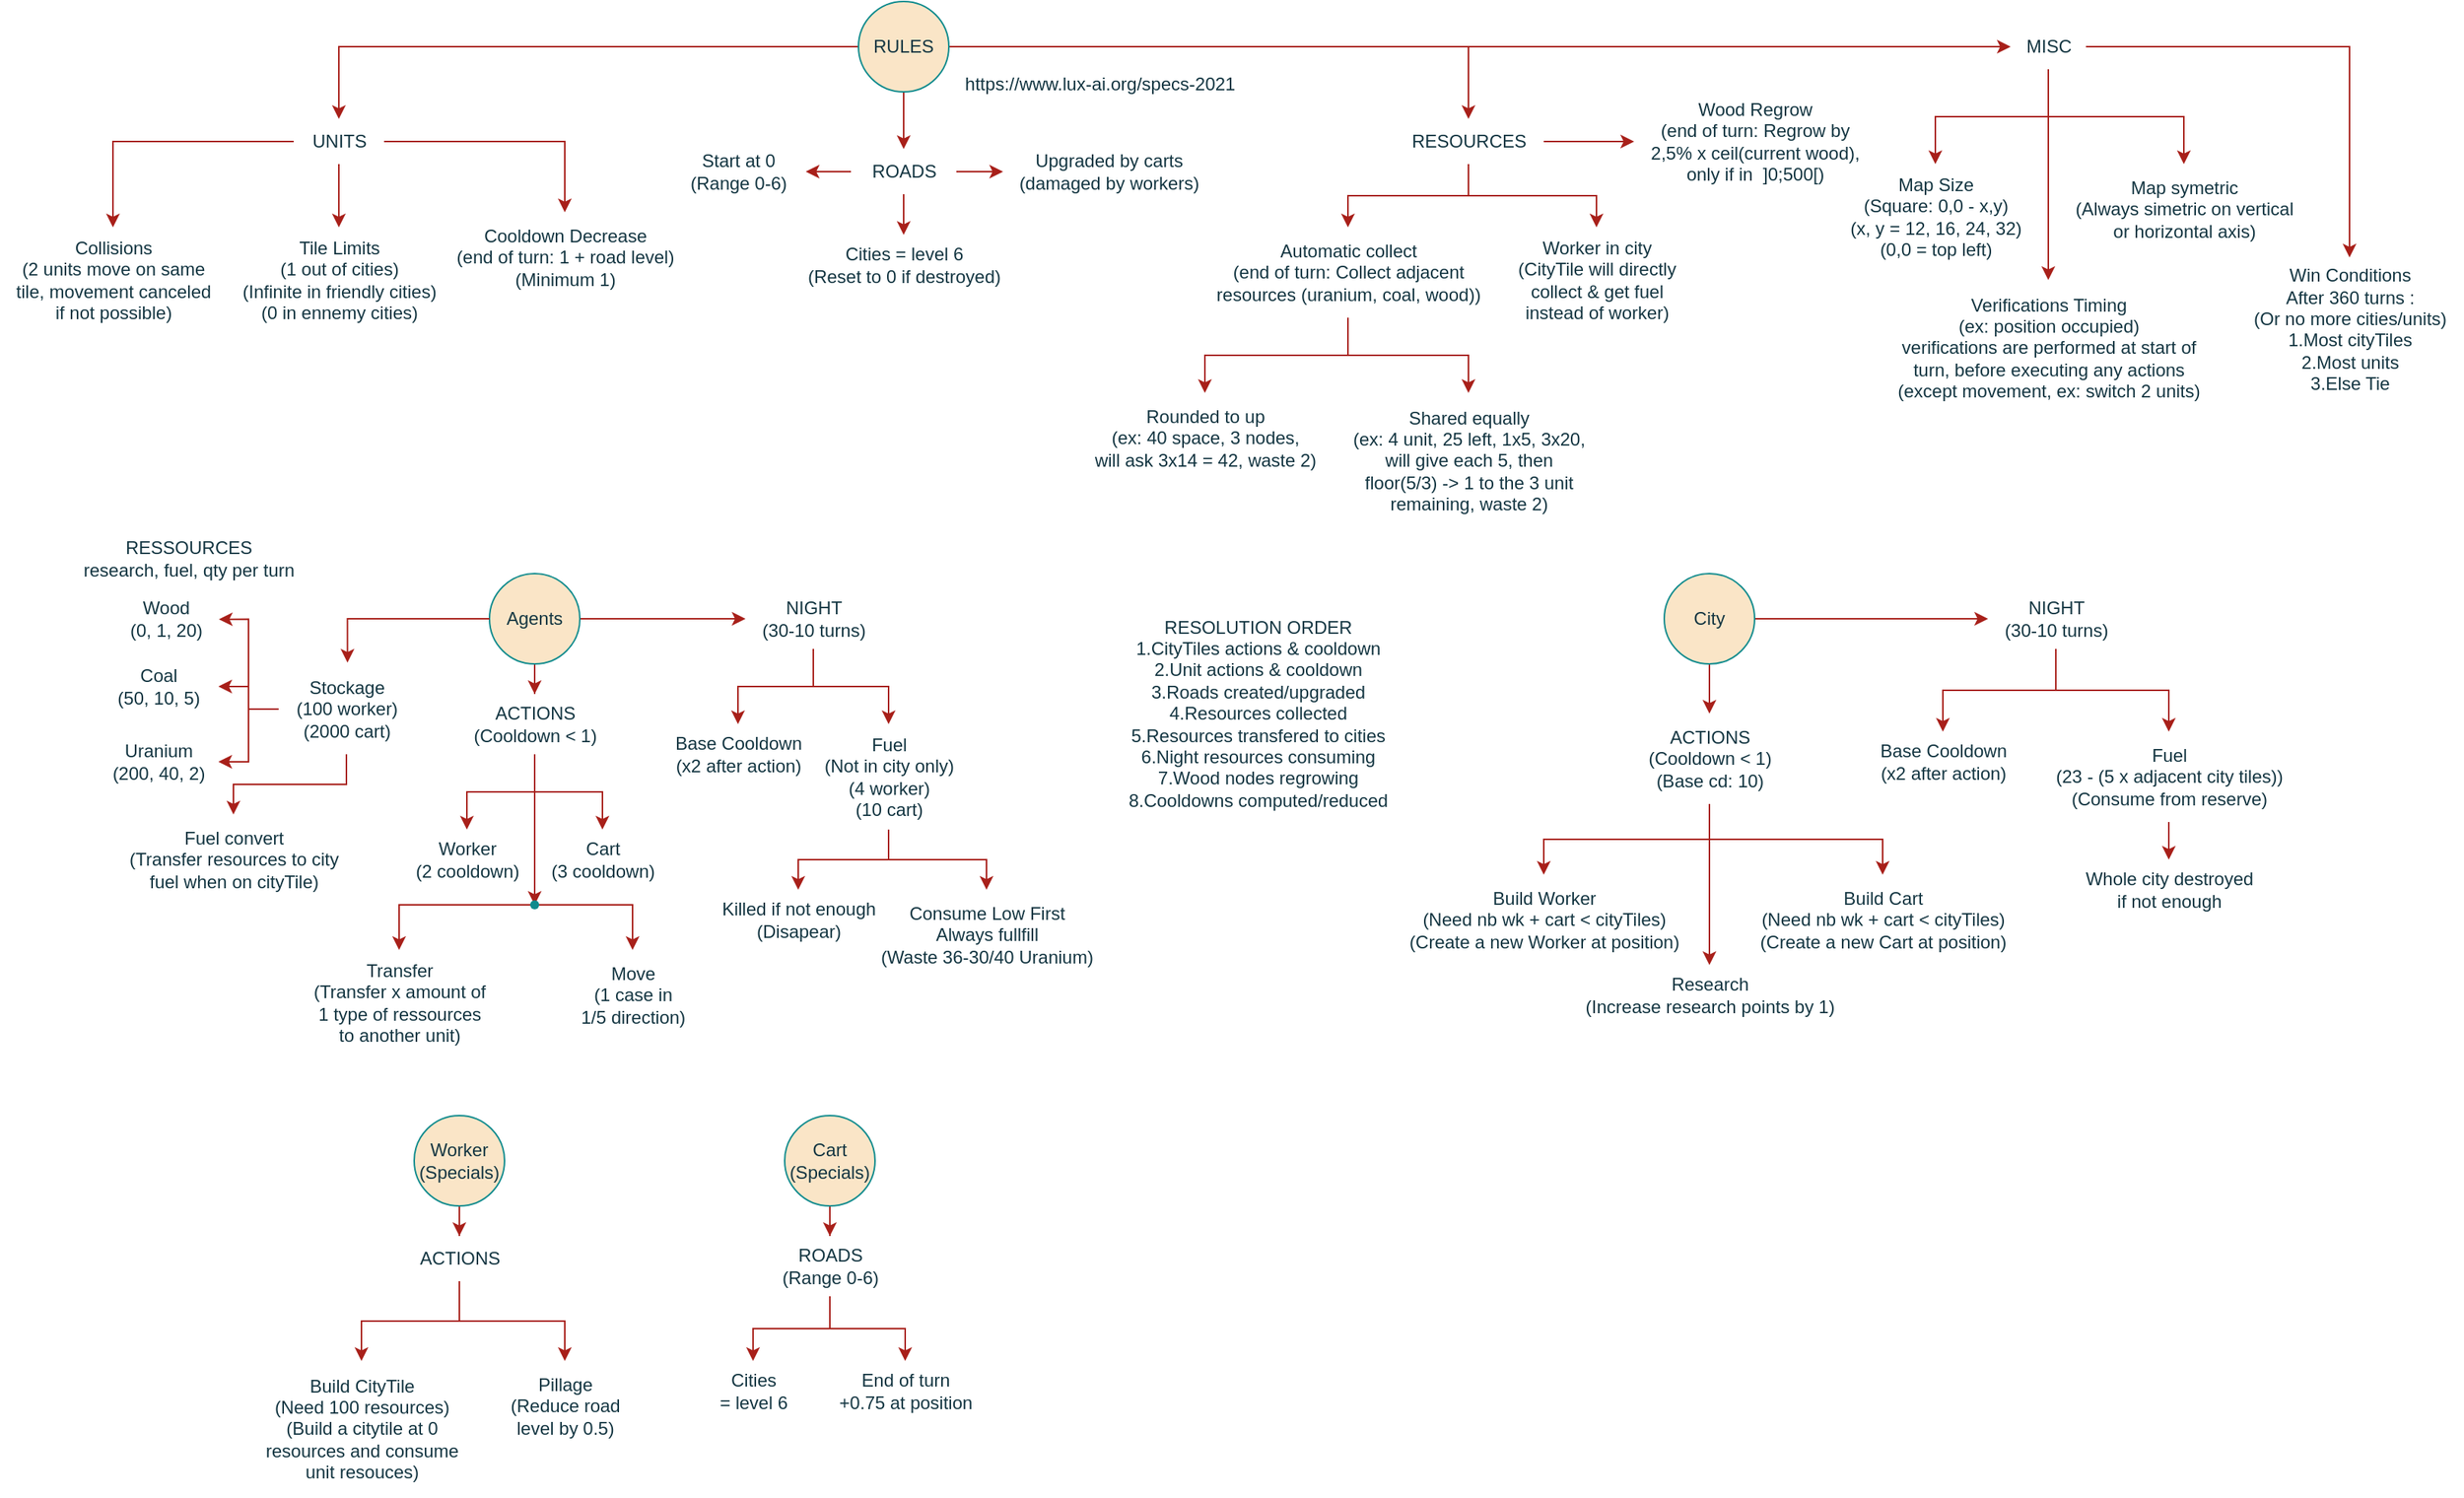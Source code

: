 <mxfile version="24.0.4" type="device" pages="2">
  <diagram id="dCw8LZioCKe-wlPTA1PG" name="Informations">
    <mxGraphModel dx="1953" dy="1136" grid="1" gridSize="10" guides="1" tooltips="1" connect="1" arrows="1" fold="1" page="1" pageScale="1" pageWidth="827" pageHeight="1169" math="0" shadow="0">
      <root>
        <mxCell id="0" />
        <mxCell id="1" parent="0" />
        <mxCell id="ISI2vaG5v553mCszkrqO-20" style="edgeStyle=orthogonalEdgeStyle;rounded=0;orthogonalLoop=1;jettySize=auto;html=1;labelBackgroundColor=none;strokeColor=#A8201A;fontColor=default;" edge="1" parent="1" source="ISI2vaG5v553mCszkrqO-24" target="ISI2vaG5v553mCszkrqO-19">
          <mxGeometry relative="1" as="geometry" />
        </mxCell>
        <mxCell id="ISI2vaG5v553mCszkrqO-23" style="edgeStyle=orthogonalEdgeStyle;rounded=0;orthogonalLoop=1;jettySize=auto;html=1;labelBackgroundColor=none;strokeColor=#A8201A;fontColor=default;" edge="1" parent="1" source="ISI2vaG5v553mCszkrqO-24" target="ISI2vaG5v553mCszkrqO-22">
          <mxGeometry relative="1" as="geometry" />
        </mxCell>
        <mxCell id="ISI2vaG5v553mCszkrqO-16" style="edgeStyle=orthogonalEdgeStyle;rounded=0;orthogonalLoop=1;jettySize=auto;html=1;labelBackgroundColor=none;strokeColor=#A8201A;fontColor=default;" edge="1" parent="1" source="ISI2vaG5v553mCszkrqO-3" target="ISI2vaG5v553mCszkrqO-6">
          <mxGeometry relative="1" as="geometry" />
        </mxCell>
        <mxCell id="ISI2vaG5v553mCszkrqO-17" style="edgeStyle=orthogonalEdgeStyle;rounded=0;orthogonalLoop=1;jettySize=auto;html=1;labelBackgroundColor=none;strokeColor=#A8201A;fontColor=default;" edge="1" parent="1" source="ISI2vaG5v553mCszkrqO-3" target="ISI2vaG5v553mCszkrqO-7">
          <mxGeometry relative="1" as="geometry" />
        </mxCell>
        <mxCell id="ISI2vaG5v553mCszkrqO-72" style="edgeStyle=orthogonalEdgeStyle;rounded=0;orthogonalLoop=1;jettySize=auto;html=1;labelBackgroundColor=none;strokeColor=#A8201A;fontColor=default;" edge="1" parent="1" source="ISI2vaG5v553mCszkrqO-3" target="ISI2vaG5v553mCszkrqO-71">
          <mxGeometry relative="1" as="geometry" />
        </mxCell>
        <mxCell id="ISI2vaG5v553mCszkrqO-3" value="Stockage&lt;br&gt;(100 worker)&lt;br&gt;(2000 cart)" style="text;html=1;align=center;verticalAlign=middle;resizable=0;points=[];autosize=1;strokeColor=none;fillColor=none;labelBackgroundColor=none;fontColor=#143642;" vertex="1" parent="1">
          <mxGeometry x="200" y="450" width="90" height="60" as="geometry" />
        </mxCell>
        <mxCell id="ISI2vaG5v553mCszkrqO-5" value="Wood&lt;br&gt;(0, 1, 20)" style="text;html=1;align=center;verticalAlign=middle;resizable=0;points=[];autosize=1;strokeColor=none;fillColor=none;labelBackgroundColor=none;fontColor=#143642;" vertex="1" parent="1">
          <mxGeometry x="90" y="400" width="70" height="40" as="geometry" />
        </mxCell>
        <mxCell id="ISI2vaG5v553mCszkrqO-6" value="Coal&lt;br&gt;(50, 10, 5)" style="text;html=1;align=center;verticalAlign=middle;resizable=0;points=[];autosize=1;strokeColor=none;fillColor=none;labelBackgroundColor=none;fontColor=#143642;" vertex="1" parent="1">
          <mxGeometry x="80" y="445" width="80" height="40" as="geometry" />
        </mxCell>
        <mxCell id="ISI2vaG5v553mCszkrqO-7" value="Uranium&lt;br&gt;(200, 40, 2)" style="text;html=1;align=center;verticalAlign=middle;resizable=0;points=[];autosize=1;strokeColor=none;fillColor=none;labelBackgroundColor=none;fontColor=#143642;" vertex="1" parent="1">
          <mxGeometry x="80" y="495" width="80" height="40" as="geometry" />
        </mxCell>
        <mxCell id="ISI2vaG5v553mCszkrqO-13" style="edgeStyle=orthogonalEdgeStyle;rounded=0;orthogonalLoop=1;jettySize=auto;html=1;entryX=1.005;entryY=0.508;entryDx=0;entryDy=0;entryPerimeter=0;labelBackgroundColor=none;strokeColor=#A8201A;fontColor=default;" edge="1" parent="1" source="ISI2vaG5v553mCszkrqO-3" target="ISI2vaG5v553mCszkrqO-5">
          <mxGeometry relative="1" as="geometry" />
        </mxCell>
        <mxCell id="ISI2vaG5v553mCszkrqO-18" value="RESSOURCES&lt;br&gt;research, fuel, qty per turn" style="text;html=1;align=center;verticalAlign=middle;resizable=0;points=[];autosize=1;strokeColor=none;fillColor=none;labelBackgroundColor=none;fontColor=#143642;" vertex="1" parent="1">
          <mxGeometry x="60" y="360" width="160" height="40" as="geometry" />
        </mxCell>
        <mxCell id="ISI2vaG5v553mCszkrqO-19" value="Worker&lt;br&gt;(2 cooldown)" style="text;html=1;align=center;verticalAlign=middle;resizable=0;points=[];autosize=1;strokeColor=none;fillColor=none;labelBackgroundColor=none;fontColor=#143642;" vertex="1" parent="1">
          <mxGeometry x="280" y="560" width="90" height="40" as="geometry" />
        </mxCell>
        <mxCell id="ISI2vaG5v553mCszkrqO-22" value="Cart&lt;br&gt;(3 cooldown)" style="text;html=1;align=center;verticalAlign=middle;resizable=0;points=[];autosize=1;strokeColor=none;fillColor=none;labelBackgroundColor=none;fontColor=#143642;" vertex="1" parent="1">
          <mxGeometry x="370" y="560" width="90" height="40" as="geometry" />
        </mxCell>
        <mxCell id="ISI2vaG5v553mCszkrqO-55" style="edgeStyle=orthogonalEdgeStyle;rounded=0;orthogonalLoop=1;jettySize=auto;html=1;labelBackgroundColor=none;strokeColor=#A8201A;fontColor=default;" edge="1" parent="1" source="ISI2vaG5v553mCszkrqO-24" target="ISI2vaG5v553mCszkrqO-54">
          <mxGeometry relative="1" as="geometry" />
        </mxCell>
        <mxCell id="ISI2vaG5v553mCszkrqO-24" value="ACTIONS&lt;br&gt;(Cooldown &amp;lt; 1)" style="text;html=1;align=center;verticalAlign=middle;resizable=0;points=[];autosize=1;strokeColor=none;fillColor=none;labelBackgroundColor=none;fontColor=#143642;" vertex="1" parent="1">
          <mxGeometry x="315" y="470" width="110" height="40" as="geometry" />
        </mxCell>
        <mxCell id="ISI2vaG5v553mCszkrqO-31" style="edgeStyle=orthogonalEdgeStyle;rounded=0;orthogonalLoop=1;jettySize=auto;html=1;labelBackgroundColor=none;strokeColor=#A8201A;fontColor=default;" edge="1" parent="1" source="ISI2vaG5v553mCszkrqO-28" target="ISI2vaG5v553mCszkrqO-30">
          <mxGeometry relative="1" as="geometry" />
        </mxCell>
        <mxCell id="ISI2vaG5v553mCszkrqO-33" style="edgeStyle=orthogonalEdgeStyle;rounded=0;orthogonalLoop=1;jettySize=auto;html=1;labelBackgroundColor=none;strokeColor=#A8201A;fontColor=default;" edge="1" parent="1" source="ISI2vaG5v553mCszkrqO-28" target="ISI2vaG5v553mCszkrqO-32">
          <mxGeometry relative="1" as="geometry" />
        </mxCell>
        <mxCell id="ISI2vaG5v553mCszkrqO-28" value="ROADS&lt;br&gt;(Range 0-6)" style="text;html=1;align=center;verticalAlign=middle;resizable=0;points=[];autosize=1;strokeColor=none;fillColor=none;labelBackgroundColor=none;fontColor=#143642;" vertex="1" parent="1">
          <mxGeometry x="521" y="830" width="90" height="40" as="geometry" />
        </mxCell>
        <mxCell id="ISI2vaG5v553mCszkrqO-30" value="End of turn&lt;br&gt;+0.75 at position" style="text;html=1;align=center;verticalAlign=middle;resizable=0;points=[];autosize=1;strokeColor=none;fillColor=none;labelBackgroundColor=none;fontColor=#143642;" vertex="1" parent="1">
          <mxGeometry x="561" y="913" width="110" height="40" as="geometry" />
        </mxCell>
        <mxCell id="ISI2vaG5v553mCszkrqO-32" value="Cities&lt;br&gt;= level 6" style="text;html=1;align=center;verticalAlign=middle;resizable=0;points=[];autosize=1;strokeColor=none;fillColor=none;labelBackgroundColor=none;fontColor=#143642;" vertex="1" parent="1">
          <mxGeometry x="480" y="913" width="70" height="40" as="geometry" />
        </mxCell>
        <mxCell id="ISI2vaG5v553mCszkrqO-49" style="edgeStyle=orthogonalEdgeStyle;rounded=0;orthogonalLoop=1;jettySize=auto;html=1;labelBackgroundColor=none;strokeColor=#A8201A;fontColor=default;" edge="1" parent="1" source="ISI2vaG5v553mCszkrqO-35" target="ISI2vaG5v553mCszkrqO-48">
          <mxGeometry relative="1" as="geometry" />
        </mxCell>
        <mxCell id="ISI2vaG5v553mCszkrqO-51" style="edgeStyle=orthogonalEdgeStyle;rounded=0;orthogonalLoop=1;jettySize=auto;html=1;labelBackgroundColor=none;strokeColor=#A8201A;fontColor=default;" edge="1" parent="1" source="ISI2vaG5v553mCszkrqO-35" target="ISI2vaG5v553mCszkrqO-50">
          <mxGeometry relative="1" as="geometry" />
        </mxCell>
        <mxCell id="ISI2vaG5v553mCszkrqO-35" value="NIGHT&lt;br&gt;(30-10 turns)" style="text;html=1;align=center;verticalAlign=middle;resizable=0;points=[];autosize=1;strokeColor=none;fillColor=none;labelBackgroundColor=none;fontColor=#143642;" vertex="1" parent="1">
          <mxGeometry x="510" y="400" width="90" height="40" as="geometry" />
        </mxCell>
        <mxCell id="ISI2vaG5v553mCszkrqO-45" style="edgeStyle=orthogonalEdgeStyle;rounded=0;orthogonalLoop=1;jettySize=auto;html=1;labelBackgroundColor=none;strokeColor=#A8201A;fontColor=default;" edge="1" parent="1" source="ISI2vaG5v553mCszkrqO-37" target="ISI2vaG5v553mCszkrqO-24">
          <mxGeometry relative="1" as="geometry" />
        </mxCell>
        <mxCell id="ISI2vaG5v553mCszkrqO-46" style="edgeStyle=orthogonalEdgeStyle;rounded=0;orthogonalLoop=1;jettySize=auto;html=1;labelBackgroundColor=none;strokeColor=#A8201A;fontColor=default;" edge="1" parent="1" source="ISI2vaG5v553mCszkrqO-37" target="ISI2vaG5v553mCszkrqO-35">
          <mxGeometry relative="1" as="geometry" />
        </mxCell>
        <mxCell id="ISI2vaG5v553mCszkrqO-37" value="Agents" style="ellipse;whiteSpace=wrap;html=1;labelBackgroundColor=none;fillColor=#FAE5C7;strokeColor=#0F8B8D;fontColor=#143642;" vertex="1" parent="1">
          <mxGeometry x="340" y="390" width="60" height="60" as="geometry" />
        </mxCell>
        <mxCell id="ISI2vaG5v553mCszkrqO-41" style="edgeStyle=orthogonalEdgeStyle;rounded=0;orthogonalLoop=1;jettySize=auto;html=1;labelBackgroundColor=none;strokeColor=#A8201A;fontColor=default;" edge="1" parent="1" source="ISI2vaG5v553mCszkrqO-38" target="ISI2vaG5v553mCszkrqO-28">
          <mxGeometry relative="1" as="geometry" />
        </mxCell>
        <mxCell id="ISI2vaG5v553mCszkrqO-38" value="Cart&lt;br&gt;(Specials)" style="ellipse;whiteSpace=wrap;html=1;labelBackgroundColor=none;fillColor=#FAE5C7;strokeColor=#0F8B8D;fontColor=#143642;" vertex="1" parent="1">
          <mxGeometry x="536" y="750" width="60" height="60" as="geometry" />
        </mxCell>
        <mxCell id="ISI2vaG5v553mCszkrqO-62" style="edgeStyle=orthogonalEdgeStyle;rounded=0;orthogonalLoop=1;jettySize=auto;html=1;labelBackgroundColor=none;strokeColor=#A8201A;fontColor=default;" edge="1" parent="1" source="ISI2vaG5v553mCszkrqO-39" target="ISI2vaG5v553mCszkrqO-61">
          <mxGeometry relative="1" as="geometry" />
        </mxCell>
        <mxCell id="ISI2vaG5v553mCszkrqO-39" value="Worker&lt;br&gt;(Specials)" style="ellipse;whiteSpace=wrap;html=1;labelBackgroundColor=none;fillColor=#FAE5C7;strokeColor=#0F8B8D;fontColor=#143642;" vertex="1" parent="1">
          <mxGeometry x="290" y="750" width="60" height="60" as="geometry" />
        </mxCell>
        <mxCell id="ISI2vaG5v553mCszkrqO-93" style="edgeStyle=orthogonalEdgeStyle;rounded=0;orthogonalLoop=1;jettySize=auto;html=1;labelBackgroundColor=none;strokeColor=#A8201A;fontColor=default;" edge="1" parent="1" source="ISI2vaG5v553mCszkrqO-43" target="ISI2vaG5v553mCszkrqO-92">
          <mxGeometry relative="1" as="geometry" />
        </mxCell>
        <mxCell id="ISI2vaG5v553mCszkrqO-105" style="edgeStyle=orthogonalEdgeStyle;rounded=0;orthogonalLoop=1;jettySize=auto;html=1;labelBackgroundColor=none;strokeColor=#A8201A;fontColor=default;" edge="1" parent="1" source="ISI2vaG5v553mCszkrqO-43" target="ISI2vaG5v553mCszkrqO-104">
          <mxGeometry relative="1" as="geometry" />
        </mxCell>
        <mxCell id="ISI2vaG5v553mCszkrqO-43" value="City" style="ellipse;whiteSpace=wrap;html=1;labelBackgroundColor=none;fillColor=#FAE5C7;strokeColor=#0F8B8D;fontColor=#143642;" vertex="1" parent="1">
          <mxGeometry x="1120" y="390" width="60" height="60" as="geometry" />
        </mxCell>
        <mxCell id="ISI2vaG5v553mCszkrqO-47" style="edgeStyle=orthogonalEdgeStyle;rounded=0;orthogonalLoop=1;jettySize=auto;html=1;entryX=0.508;entryY=-0.015;entryDx=0;entryDy=0;entryPerimeter=0;labelBackgroundColor=none;strokeColor=#A8201A;fontColor=default;" edge="1" parent="1" source="ISI2vaG5v553mCszkrqO-37" target="ISI2vaG5v553mCszkrqO-3">
          <mxGeometry relative="1" as="geometry" />
        </mxCell>
        <mxCell id="ISI2vaG5v553mCszkrqO-48" value="Base Cooldown&lt;br&gt;(x2 after action)" style="text;html=1;align=center;verticalAlign=middle;resizable=0;points=[];autosize=1;strokeColor=none;fillColor=none;labelBackgroundColor=none;fontColor=#143642;" vertex="1" parent="1">
          <mxGeometry x="450" y="490" width="110" height="40" as="geometry" />
        </mxCell>
        <mxCell id="ISI2vaG5v553mCszkrqO-53" style="edgeStyle=orthogonalEdgeStyle;rounded=0;orthogonalLoop=1;jettySize=auto;html=1;labelBackgroundColor=none;strokeColor=#A8201A;fontColor=default;" edge="1" parent="1" source="ISI2vaG5v553mCszkrqO-50" target="ISI2vaG5v553mCszkrqO-52">
          <mxGeometry relative="1" as="geometry" />
        </mxCell>
        <mxCell id="ISI2vaG5v553mCszkrqO-101" style="edgeStyle=orthogonalEdgeStyle;rounded=0;orthogonalLoop=1;jettySize=auto;html=1;labelBackgroundColor=none;strokeColor=#A8201A;fontColor=default;" edge="1" parent="1" source="ISI2vaG5v553mCszkrqO-50" target="ISI2vaG5v553mCszkrqO-100">
          <mxGeometry relative="1" as="geometry" />
        </mxCell>
        <mxCell id="ISI2vaG5v553mCszkrqO-50" value="Fuel&lt;br&gt;(Not in city only)&lt;br&gt;(4 worker)&lt;br&gt;(10 cart)" style="text;html=1;align=center;verticalAlign=middle;resizable=0;points=[];autosize=1;strokeColor=none;fillColor=none;labelBackgroundColor=none;fontColor=#143642;" vertex="1" parent="1">
          <mxGeometry x="550" y="490" width="110" height="70" as="geometry" />
        </mxCell>
        <mxCell id="ISI2vaG5v553mCszkrqO-52" value="Consume Low First&lt;br&gt;Always fullfill&lt;br&gt;(Waste 36-30/40 Uranium)" style="text;html=1;align=center;verticalAlign=middle;resizable=0;points=[];autosize=1;strokeColor=none;fillColor=none;labelBackgroundColor=none;fontColor=#143642;" vertex="1" parent="1">
          <mxGeometry x="590" y="600" width="160" height="60" as="geometry" />
        </mxCell>
        <mxCell id="ISI2vaG5v553mCszkrqO-59" style="edgeStyle=orthogonalEdgeStyle;rounded=0;orthogonalLoop=1;jettySize=auto;html=1;labelBackgroundColor=none;strokeColor=#A8201A;fontColor=default;" edge="1" parent="1" source="ISI2vaG5v553mCszkrqO-54" target="ISI2vaG5v553mCszkrqO-56">
          <mxGeometry relative="1" as="geometry" />
        </mxCell>
        <mxCell id="ISI2vaG5v553mCszkrqO-60" style="edgeStyle=orthogonalEdgeStyle;rounded=0;orthogonalLoop=1;jettySize=auto;html=1;labelBackgroundColor=none;strokeColor=#A8201A;fontColor=default;" edge="1" parent="1" source="ISI2vaG5v553mCszkrqO-54" target="ISI2vaG5v553mCszkrqO-57">
          <mxGeometry relative="1" as="geometry" />
        </mxCell>
        <mxCell id="ISI2vaG5v553mCszkrqO-54" value="" style="shape=waypoint;sketch=0;size=6;pointerEvents=1;points=[];fillColor=none;resizable=0;rotatable=0;perimeter=centerPerimeter;snapToPoint=1;labelBackgroundColor=none;strokeColor=#0F8B8D;fontColor=#143642;" vertex="1" parent="1">
          <mxGeometry x="360" y="600" width="20" height="20" as="geometry" />
        </mxCell>
        <mxCell id="ISI2vaG5v553mCszkrqO-56" value="Move&lt;br&gt;(1 case in&lt;br&gt;1/5 direction)" style="text;html=1;align=center;verticalAlign=middle;resizable=0;points=[];autosize=1;strokeColor=none;fillColor=none;labelBackgroundColor=none;fontColor=#143642;" vertex="1" parent="1">
          <mxGeometry x="390" y="640" width="90" height="60" as="geometry" />
        </mxCell>
        <mxCell id="ISI2vaG5v553mCszkrqO-57" value="Transfer&lt;br&gt;(Transfer x amount of&lt;br&gt;1 type of ressources&lt;br&gt;to another unit)" style="text;html=1;align=center;verticalAlign=middle;resizable=0;points=[];autosize=1;strokeColor=none;fillColor=none;labelBackgroundColor=none;fontColor=#143642;" vertex="1" parent="1">
          <mxGeometry x="210" y="640" width="140" height="70" as="geometry" />
        </mxCell>
        <mxCell id="ISI2vaG5v553mCszkrqO-64" style="edgeStyle=orthogonalEdgeStyle;rounded=0;orthogonalLoop=1;jettySize=auto;html=1;labelBackgroundColor=none;strokeColor=#A8201A;fontColor=default;" edge="1" parent="1" source="ISI2vaG5v553mCszkrqO-61" target="ISI2vaG5v553mCszkrqO-63">
          <mxGeometry relative="1" as="geometry" />
        </mxCell>
        <mxCell id="ISI2vaG5v553mCszkrqO-66" style="edgeStyle=orthogonalEdgeStyle;rounded=0;orthogonalLoop=1;jettySize=auto;html=1;labelBackgroundColor=none;strokeColor=#A8201A;fontColor=default;" edge="1" parent="1" source="ISI2vaG5v553mCszkrqO-61" target="ISI2vaG5v553mCszkrqO-65">
          <mxGeometry relative="1" as="geometry" />
        </mxCell>
        <mxCell id="ISI2vaG5v553mCszkrqO-61" value="ACTIONS" style="text;html=1;align=center;verticalAlign=middle;resizable=0;points=[];autosize=1;strokeColor=none;fillColor=none;labelBackgroundColor=none;fontColor=#143642;" vertex="1" parent="1">
          <mxGeometry x="280" y="830" width="80" height="30" as="geometry" />
        </mxCell>
        <mxCell id="ISI2vaG5v553mCszkrqO-63" value="Pillage&lt;br&gt;(Reduce road&lt;div&gt;level by 0.5)&lt;/div&gt;" style="text;html=1;align=center;verticalAlign=middle;resizable=0;points=[];autosize=1;strokeColor=none;fillColor=none;labelBackgroundColor=none;fontColor=#143642;" vertex="1" parent="1">
          <mxGeometry x="340" y="913" width="100" height="60" as="geometry" />
        </mxCell>
        <mxCell id="ISI2vaG5v553mCszkrqO-65" value="Build CityTile&lt;br&gt;(Need 100 resources)&lt;br&gt;(Build a citytile at 0&lt;br&gt;resources and consume&lt;br&gt;unit resouces)" style="text;html=1;align=center;verticalAlign=middle;resizable=0;points=[];autosize=1;strokeColor=none;fillColor=none;labelBackgroundColor=none;fontColor=#143642;" vertex="1" parent="1">
          <mxGeometry x="180" y="913" width="150" height="90" as="geometry" />
        </mxCell>
        <mxCell id="ISI2vaG5v553mCszkrqO-71" value="Fuel convert&lt;br&gt;(Transfer resources to city&lt;br&gt;fuel when on cityTile)" style="text;html=1;align=center;verticalAlign=middle;resizable=0;points=[];autosize=1;strokeColor=none;fillColor=none;labelBackgroundColor=none;fontColor=#143642;" vertex="1" parent="1">
          <mxGeometry x="90" y="550" width="160" height="60" as="geometry" />
        </mxCell>
        <mxCell id="ISI2vaG5v553mCszkrqO-78" style="edgeStyle=orthogonalEdgeStyle;rounded=0;orthogonalLoop=1;jettySize=auto;html=1;labelBackgroundColor=none;strokeColor=#A8201A;fontColor=default;" edge="1" parent="1" source="ISI2vaG5v553mCszkrqO-74" target="ISI2vaG5v553mCszkrqO-77">
          <mxGeometry relative="1" as="geometry" />
        </mxCell>
        <mxCell id="ISI2vaG5v553mCszkrqO-80" style="edgeStyle=orthogonalEdgeStyle;rounded=0;orthogonalLoop=1;jettySize=auto;html=1;labelBackgroundColor=none;strokeColor=#A8201A;fontColor=default;" edge="1" parent="1" source="ISI2vaG5v553mCszkrqO-74" target="ISI2vaG5v553mCszkrqO-79">
          <mxGeometry relative="1" as="geometry" />
        </mxCell>
        <mxCell id="ISI2vaG5v553mCszkrqO-82" style="edgeStyle=orthogonalEdgeStyle;rounded=0;orthogonalLoop=1;jettySize=auto;html=1;labelBackgroundColor=none;strokeColor=#A8201A;fontColor=default;" edge="1" parent="1" source="ISI2vaG5v553mCszkrqO-74" target="ISI2vaG5v553mCszkrqO-81">
          <mxGeometry relative="1" as="geometry" />
        </mxCell>
        <mxCell id="ISI2vaG5v553mCszkrqO-74" value="UNITS" style="text;html=1;align=center;verticalAlign=middle;resizable=0;points=[];autosize=1;strokeColor=none;fillColor=none;labelBackgroundColor=none;fontColor=#143642;" vertex="1" parent="1">
          <mxGeometry x="210" y="88" width="60" height="30" as="geometry" />
        </mxCell>
        <mxCell id="ISI2vaG5v553mCszkrqO-76" style="edgeStyle=orthogonalEdgeStyle;rounded=0;orthogonalLoop=1;jettySize=auto;html=1;labelBackgroundColor=none;strokeColor=#A8201A;fontColor=default;" edge="1" parent="1" source="ISI2vaG5v553mCszkrqO-75" target="ISI2vaG5v553mCszkrqO-74">
          <mxGeometry relative="1" as="geometry" />
        </mxCell>
        <mxCell id="ISI2vaG5v553mCszkrqO-84" style="edgeStyle=orthogonalEdgeStyle;rounded=0;orthogonalLoop=1;jettySize=auto;html=1;labelBackgroundColor=none;strokeColor=#A8201A;fontColor=default;" edge="1" parent="1" source="ISI2vaG5v553mCszkrqO-75" target="ISI2vaG5v553mCszkrqO-83">
          <mxGeometry relative="1" as="geometry" />
        </mxCell>
        <mxCell id="ISI2vaG5v553mCszkrqO-114" style="edgeStyle=orthogonalEdgeStyle;rounded=0;orthogonalLoop=1;jettySize=auto;html=1;labelBackgroundColor=none;strokeColor=#A8201A;fontColor=default;" edge="1" parent="1" source="ISI2vaG5v553mCszkrqO-75" target="ISI2vaG5v553mCszkrqO-113">
          <mxGeometry relative="1" as="geometry" />
        </mxCell>
        <mxCell id="ISI2vaG5v553mCszkrqO-129" style="edgeStyle=orthogonalEdgeStyle;rounded=0;orthogonalLoop=1;jettySize=auto;html=1;labelBackgroundColor=none;strokeColor=#A8201A;fontColor=default;" edge="1" parent="1" source="ISI2vaG5v553mCszkrqO-75" target="ISI2vaG5v553mCszkrqO-128">
          <mxGeometry relative="1" as="geometry" />
        </mxCell>
        <mxCell id="ISI2vaG5v553mCszkrqO-75" value="RULES" style="ellipse;whiteSpace=wrap;html=1;labelBackgroundColor=none;fillColor=#FAE5C7;strokeColor=#0F8B8D;fontColor=#143642;" vertex="1" parent="1">
          <mxGeometry x="585" y="10" width="60" height="60" as="geometry" />
        </mxCell>
        <mxCell id="ISI2vaG5v553mCszkrqO-77" value="Tile Limits&lt;br&gt;(1 out of cities)&lt;br&gt;(Infinite in friendly cities)&lt;br&gt;(0 in ennemy cities)" style="text;html=1;align=center;verticalAlign=middle;resizable=0;points=[];autosize=1;strokeColor=none;fillColor=none;labelBackgroundColor=none;fontColor=#143642;" vertex="1" parent="1">
          <mxGeometry x="165" y="160" width="150" height="70" as="geometry" />
        </mxCell>
        <mxCell id="ISI2vaG5v553mCszkrqO-79" value="Collisions&lt;br&gt;(2 units move on same&lt;br&gt;tile, movement canceled&lt;br&gt;if not possible)" style="text;html=1;align=center;verticalAlign=middle;resizable=0;points=[];autosize=1;strokeColor=none;fillColor=none;labelBackgroundColor=none;fontColor=#143642;" vertex="1" parent="1">
          <mxGeometry x="15" y="160" width="150" height="70" as="geometry" />
        </mxCell>
        <mxCell id="ISI2vaG5v553mCszkrqO-81" value="Cooldown Decrease&lt;br&gt;(end of turn: 1 + road level)&lt;br&gt;(Minimum 1)" style="text;html=1;align=center;verticalAlign=middle;resizable=0;points=[];autosize=1;strokeColor=none;fillColor=none;labelBackgroundColor=none;fontColor=#143642;" vertex="1" parent="1">
          <mxGeometry x="305" y="150" width="170" height="60" as="geometry" />
        </mxCell>
        <mxCell id="ISI2vaG5v553mCszkrqO-87" style="edgeStyle=orthogonalEdgeStyle;rounded=0;orthogonalLoop=1;jettySize=auto;html=1;labelBackgroundColor=none;strokeColor=#A8201A;fontColor=default;" edge="1" parent="1" source="ISI2vaG5v553mCszkrqO-83" target="ISI2vaG5v553mCszkrqO-85">
          <mxGeometry relative="1" as="geometry" />
        </mxCell>
        <mxCell id="ISI2vaG5v553mCszkrqO-89" style="edgeStyle=orthogonalEdgeStyle;rounded=0;orthogonalLoop=1;jettySize=auto;html=1;labelBackgroundColor=none;strokeColor=#A8201A;fontColor=default;" edge="1" parent="1" source="ISI2vaG5v553mCszkrqO-83" target="ISI2vaG5v553mCszkrqO-88">
          <mxGeometry relative="1" as="geometry" />
        </mxCell>
        <mxCell id="ISI2vaG5v553mCszkrqO-91" style="edgeStyle=orthogonalEdgeStyle;rounded=0;orthogonalLoop=1;jettySize=auto;html=1;labelBackgroundColor=none;strokeColor=#A8201A;fontColor=default;" edge="1" parent="1" source="ISI2vaG5v553mCszkrqO-83" target="ISI2vaG5v553mCszkrqO-90">
          <mxGeometry relative="1" as="geometry" />
        </mxCell>
        <mxCell id="ISI2vaG5v553mCszkrqO-83" value="ROADS" style="text;html=1;align=center;verticalAlign=middle;resizable=0;points=[];autosize=1;strokeColor=none;fillColor=none;labelBackgroundColor=none;fontColor=#143642;" vertex="1" parent="1">
          <mxGeometry x="580" y="108" width="70" height="30" as="geometry" />
        </mxCell>
        <mxCell id="ISI2vaG5v553mCszkrqO-85" value="Start at 0&lt;br&gt;(Range 0-6)" style="text;html=1;align=center;verticalAlign=middle;resizable=0;points=[];autosize=1;strokeColor=none;fillColor=none;labelBackgroundColor=none;fontColor=#143642;" vertex="1" parent="1">
          <mxGeometry x="460" y="103" width="90" height="40" as="geometry" />
        </mxCell>
        <mxCell id="ISI2vaG5v553mCszkrqO-88" value="Upgraded by carts&lt;br&gt;(damaged by workers)" style="text;html=1;align=center;verticalAlign=middle;resizable=0;points=[];autosize=1;strokeColor=none;fillColor=none;labelBackgroundColor=none;fontColor=#143642;" vertex="1" parent="1">
          <mxGeometry x="681" y="103" width="140" height="40" as="geometry" />
        </mxCell>
        <mxCell id="ISI2vaG5v553mCszkrqO-90" value="Cities = level 6&lt;br&gt;(Reset to 0 if destroyed)" style="text;html=1;align=center;verticalAlign=middle;resizable=0;points=[];autosize=1;strokeColor=none;fillColor=none;labelBackgroundColor=none;fontColor=#143642;" vertex="1" parent="1">
          <mxGeometry x="540" y="165" width="150" height="40" as="geometry" />
        </mxCell>
        <mxCell id="ISI2vaG5v553mCszkrqO-95" style="edgeStyle=orthogonalEdgeStyle;rounded=0;orthogonalLoop=1;jettySize=auto;html=1;labelBackgroundColor=none;strokeColor=#A8201A;fontColor=default;" edge="1" parent="1" source="ISI2vaG5v553mCszkrqO-92" target="ISI2vaG5v553mCszkrqO-94">
          <mxGeometry relative="1" as="geometry" />
        </mxCell>
        <mxCell id="ISI2vaG5v553mCszkrqO-97" style="edgeStyle=orthogonalEdgeStyle;rounded=0;orthogonalLoop=1;jettySize=auto;html=1;labelBackgroundColor=none;strokeColor=#A8201A;fontColor=default;" edge="1" parent="1" source="ISI2vaG5v553mCszkrqO-92" target="ISI2vaG5v553mCszkrqO-96">
          <mxGeometry relative="1" as="geometry" />
        </mxCell>
        <mxCell id="ISI2vaG5v553mCszkrqO-92" value="NIGHT&lt;div&gt;(30-10 turns)&lt;/div&gt;" style="text;html=1;align=center;verticalAlign=middle;resizable=0;points=[];autosize=1;strokeColor=none;fillColor=none;labelBackgroundColor=none;fontColor=#143642;" vertex="1" parent="1">
          <mxGeometry x="1335" y="400" width="90" height="40" as="geometry" />
        </mxCell>
        <mxCell id="ISI2vaG5v553mCszkrqO-94" value="Base Cooldown&lt;br&gt;(x2 after action)" style="text;html=1;align=center;verticalAlign=middle;resizable=0;points=[];autosize=1;strokeColor=none;fillColor=none;labelBackgroundColor=none;fontColor=#143642;" vertex="1" parent="1">
          <mxGeometry x="1250" y="495" width="110" height="40" as="geometry" />
        </mxCell>
        <mxCell id="ISI2vaG5v553mCszkrqO-103" style="edgeStyle=orthogonalEdgeStyle;rounded=0;orthogonalLoop=1;jettySize=auto;html=1;labelBackgroundColor=none;strokeColor=#A8201A;fontColor=default;" edge="1" parent="1" source="ISI2vaG5v553mCszkrqO-96" target="ISI2vaG5v553mCszkrqO-102">
          <mxGeometry relative="1" as="geometry" />
        </mxCell>
        <mxCell id="ISI2vaG5v553mCszkrqO-96" value="Fuel&lt;br&gt;(23 - (5 x adjacent city tiles))&lt;br&gt;(Consume from reserve&lt;span style=&quot;background-color: initial;&quot;&gt;)&lt;/span&gt;" style="text;html=1;align=center;verticalAlign=middle;resizable=0;points=[];autosize=1;strokeColor=none;fillColor=none;labelBackgroundColor=none;fontColor=#143642;" vertex="1" parent="1">
          <mxGeometry x="1370" y="495" width="170" height="60" as="geometry" />
        </mxCell>
        <mxCell id="ISI2vaG5v553mCszkrqO-100" value="Killed if not enough&lt;br&gt;(Disapear)" style="text;html=1;align=center;verticalAlign=middle;resizable=0;points=[];autosize=1;strokeColor=none;fillColor=none;labelBackgroundColor=none;fontColor=#143642;" vertex="1" parent="1">
          <mxGeometry x="480" y="600" width="130" height="40" as="geometry" />
        </mxCell>
        <mxCell id="ISI2vaG5v553mCszkrqO-102" value="Whole city destroyed&lt;br&gt;if not enough" style="text;html=1;align=center;verticalAlign=middle;resizable=0;points=[];autosize=1;strokeColor=none;fillColor=none;labelBackgroundColor=none;fontColor=#143642;" vertex="1" parent="1">
          <mxGeometry x="1390" y="580" width="130" height="40" as="geometry" />
        </mxCell>
        <mxCell id="ISI2vaG5v553mCszkrqO-107" style="edgeStyle=orthogonalEdgeStyle;rounded=0;orthogonalLoop=1;jettySize=auto;html=1;labelBackgroundColor=none;strokeColor=#A8201A;fontColor=default;" edge="1" parent="1" source="ISI2vaG5v553mCszkrqO-104" target="ISI2vaG5v553mCszkrqO-106">
          <mxGeometry relative="1" as="geometry" />
        </mxCell>
        <mxCell id="ISI2vaG5v553mCszkrqO-109" style="edgeStyle=orthogonalEdgeStyle;rounded=0;orthogonalLoop=1;jettySize=auto;html=1;labelBackgroundColor=none;strokeColor=#A8201A;fontColor=default;" edge="1" parent="1" source="ISI2vaG5v553mCszkrqO-104" target="ISI2vaG5v553mCszkrqO-108">
          <mxGeometry relative="1" as="geometry" />
        </mxCell>
        <mxCell id="ISI2vaG5v553mCszkrqO-111" style="edgeStyle=orthogonalEdgeStyle;rounded=0;orthogonalLoop=1;jettySize=auto;html=1;labelBackgroundColor=none;strokeColor=#A8201A;fontColor=default;" edge="1" parent="1" source="ISI2vaG5v553mCszkrqO-104" target="ISI2vaG5v553mCszkrqO-110">
          <mxGeometry relative="1" as="geometry" />
        </mxCell>
        <mxCell id="ISI2vaG5v553mCszkrqO-104" value="ACTIONS&lt;br&gt;(Cooldown &amp;lt; 1)&lt;br&gt;(Base cd: 10)" style="text;html=1;align=center;verticalAlign=middle;resizable=0;points=[];autosize=1;strokeColor=none;fillColor=none;labelBackgroundColor=none;fontColor=#143642;" vertex="1" parent="1">
          <mxGeometry x="1095" y="483" width="110" height="60" as="geometry" />
        </mxCell>
        <mxCell id="ISI2vaG5v553mCszkrqO-106" value="Build Worker&lt;br&gt;(Need nb wk + cart &amp;lt; cityTiles)&lt;br&gt;(Create a new Worker at position)" style="text;html=1;align=center;verticalAlign=middle;resizable=0;points=[];autosize=1;strokeColor=none;fillColor=none;labelBackgroundColor=none;fontColor=#143642;" vertex="1" parent="1">
          <mxGeometry x="940" y="590" width="200" height="60" as="geometry" />
        </mxCell>
        <mxCell id="ISI2vaG5v553mCszkrqO-108" value="Build Cart&lt;br&gt;(Need nb wk + cart &amp;lt; cityTiles)&lt;br&gt;(Create a new Cart at position)" style="text;html=1;align=center;verticalAlign=middle;resizable=0;points=[];autosize=1;strokeColor=none;fillColor=none;labelBackgroundColor=none;fontColor=#143642;" vertex="1" parent="1">
          <mxGeometry x="1170" y="590" width="190" height="60" as="geometry" />
        </mxCell>
        <mxCell id="ISI2vaG5v553mCszkrqO-110" value="Research&lt;br&gt;(Increase research points by 1)" style="text;html=1;align=center;verticalAlign=middle;resizable=0;points=[];autosize=1;strokeColor=none;fillColor=none;labelBackgroundColor=none;fontColor=#143642;" vertex="1" parent="1">
          <mxGeometry x="1055" y="650" width="190" height="40" as="geometry" />
        </mxCell>
        <mxCell id="ISI2vaG5v553mCszkrqO-116" style="edgeStyle=orthogonalEdgeStyle;rounded=0;orthogonalLoop=1;jettySize=auto;html=1;labelBackgroundColor=none;strokeColor=#A8201A;fontColor=default;" edge="1" parent="1" source="ISI2vaG5v553mCszkrqO-113" target="ISI2vaG5v553mCszkrqO-115">
          <mxGeometry relative="1" as="geometry" />
        </mxCell>
        <mxCell id="ISI2vaG5v553mCszkrqO-119" style="edgeStyle=orthogonalEdgeStyle;rounded=0;orthogonalLoop=1;jettySize=auto;html=1;labelBackgroundColor=none;strokeColor=#A8201A;fontColor=default;" edge="1" parent="1" source="ISI2vaG5v553mCszkrqO-113" target="ISI2vaG5v553mCszkrqO-118">
          <mxGeometry relative="1" as="geometry" />
        </mxCell>
        <mxCell id="ISI2vaG5v553mCszkrqO-127" style="edgeStyle=orthogonalEdgeStyle;rounded=0;orthogonalLoop=1;jettySize=auto;html=1;labelBackgroundColor=none;strokeColor=#A8201A;fontColor=default;" edge="1" parent="1" source="ISI2vaG5v553mCszkrqO-113" target="ISI2vaG5v553mCszkrqO-126">
          <mxGeometry relative="1" as="geometry" />
        </mxCell>
        <mxCell id="ISI2vaG5v553mCszkrqO-113" value="RESOURCES" style="text;html=1;align=center;verticalAlign=middle;resizable=0;points=[];autosize=1;strokeColor=none;fillColor=none;labelBackgroundColor=none;fontColor=#143642;" vertex="1" parent="1">
          <mxGeometry x="940" y="88" width="100" height="30" as="geometry" />
        </mxCell>
        <mxCell id="ISI2vaG5v553mCszkrqO-122" style="edgeStyle=orthogonalEdgeStyle;rounded=0;orthogonalLoop=1;jettySize=auto;html=1;labelBackgroundColor=none;strokeColor=#A8201A;fontColor=default;" edge="1" parent="1" source="ISI2vaG5v553mCszkrqO-115" target="ISI2vaG5v553mCszkrqO-121">
          <mxGeometry relative="1" as="geometry" />
        </mxCell>
        <mxCell id="ISI2vaG5v553mCszkrqO-124" style="edgeStyle=orthogonalEdgeStyle;rounded=0;orthogonalLoop=1;jettySize=auto;html=1;labelBackgroundColor=none;strokeColor=#A8201A;fontColor=default;" edge="1" parent="1" source="ISI2vaG5v553mCszkrqO-115" target="ISI2vaG5v553mCszkrqO-123">
          <mxGeometry relative="1" as="geometry" />
        </mxCell>
        <mxCell id="ISI2vaG5v553mCszkrqO-115" value="Automatic collect&lt;br&gt;(end of turn: Collect adjacent&lt;br&gt;resources (uranium, coal, wood))" style="text;html=1;align=center;verticalAlign=middle;resizable=0;points=[];autosize=1;strokeColor=none;fillColor=none;labelBackgroundColor=none;fontColor=#143642;" vertex="1" parent="1">
          <mxGeometry x="810" y="160" width="200" height="60" as="geometry" />
        </mxCell>
        <mxCell id="ISI2vaG5v553mCszkrqO-118" value="Worker in city&lt;br&gt;(CityTile will directly&lt;br&gt;collect &amp;amp; get fuel&lt;br&gt;instead of worker)" style="text;html=1;align=center;verticalAlign=middle;resizable=0;points=[];autosize=1;strokeColor=none;fillColor=none;labelBackgroundColor=none;fontColor=#143642;" vertex="1" parent="1">
          <mxGeometry x="1010" y="160" width="130" height="70" as="geometry" />
        </mxCell>
        <mxCell id="ISI2vaG5v553mCszkrqO-121" value="Rounded to up&lt;br&gt;(ex: 40 space, 3 nodes,&lt;br&gt;will ask 3x14 = 42, waste 2)" style="text;html=1;align=center;verticalAlign=middle;resizable=0;points=[];autosize=1;strokeColor=none;fillColor=none;labelBackgroundColor=none;fontColor=#143642;" vertex="1" parent="1">
          <mxGeometry x="730" y="270" width="170" height="60" as="geometry" />
        </mxCell>
        <mxCell id="ISI2vaG5v553mCszkrqO-123" value="Shared equally&lt;br&gt;(ex: 4 unit, 25 left, 1x5, 3x20,&lt;br&gt;will give each 5, then&lt;br&gt;floor(5/3) -&amp;gt;&amp;nbsp;1 to the 3 unit&lt;br&gt;remaining, waste 2)" style="text;html=1;align=center;verticalAlign=middle;resizable=0;points=[];autosize=1;strokeColor=none;fillColor=none;labelBackgroundColor=none;fontColor=#143642;" vertex="1" parent="1">
          <mxGeometry x="900" y="270" width="180" height="90" as="geometry" />
        </mxCell>
        <mxCell id="ISI2vaG5v553mCszkrqO-125" value="https://www.lux-ai.org/specs-2021" style="text;html=1;align=center;verticalAlign=middle;resizable=0;points=[];autosize=1;strokeColor=none;fillColor=none;labelBackgroundColor=none;fontColor=#143642;" vertex="1" parent="1">
          <mxGeometry x="645" y="50" width="200" height="30" as="geometry" />
        </mxCell>
        <mxCell id="ISI2vaG5v553mCszkrqO-126" value="Wood Regrow&lt;br&gt;(end of turn: Regrow by&lt;br&gt;2,5% x ceil(current wood),&lt;br&gt;only if in&amp;nbsp; ]0;500[)" style="text;html=1;align=center;verticalAlign=middle;resizable=0;points=[];autosize=1;strokeColor=none;fillColor=none;labelBackgroundColor=none;fontColor=#143642;" vertex="1" parent="1">
          <mxGeometry x="1100" y="68" width="160" height="70" as="geometry" />
        </mxCell>
        <mxCell id="ISI2vaG5v553mCszkrqO-131" style="edgeStyle=orthogonalEdgeStyle;rounded=0;orthogonalLoop=1;jettySize=auto;html=1;labelBackgroundColor=none;strokeColor=#A8201A;fontColor=default;" edge="1" parent="1" source="ISI2vaG5v553mCszkrqO-128" target="ISI2vaG5v553mCszkrqO-130">
          <mxGeometry relative="1" as="geometry" />
        </mxCell>
        <mxCell id="ISI2vaG5v553mCszkrqO-133" style="edgeStyle=orthogonalEdgeStyle;rounded=0;orthogonalLoop=1;jettySize=auto;html=1;labelBackgroundColor=none;strokeColor=#A8201A;fontColor=default;" edge="1" parent="1" source="ISI2vaG5v553mCszkrqO-128" target="ISI2vaG5v553mCszkrqO-132">
          <mxGeometry relative="1" as="geometry" />
        </mxCell>
        <mxCell id="ISI2vaG5v553mCszkrqO-136" style="edgeStyle=orthogonalEdgeStyle;rounded=0;orthogonalLoop=1;jettySize=auto;html=1;labelBackgroundColor=none;strokeColor=#A8201A;fontColor=default;" edge="1" parent="1" source="ISI2vaG5v553mCszkrqO-128" target="ISI2vaG5v553mCszkrqO-135">
          <mxGeometry relative="1" as="geometry" />
        </mxCell>
        <mxCell id="ISI2vaG5v553mCszkrqO-138" style="edgeStyle=orthogonalEdgeStyle;rounded=0;orthogonalLoop=1;jettySize=auto;html=1;labelBackgroundColor=none;strokeColor=#A8201A;fontColor=default;" edge="1" parent="1" source="ISI2vaG5v553mCszkrqO-128" target="ISI2vaG5v553mCszkrqO-137">
          <mxGeometry relative="1" as="geometry" />
        </mxCell>
        <mxCell id="ISI2vaG5v553mCszkrqO-128" value="MISC" style="text;html=1;align=center;verticalAlign=middle;resizable=0;points=[];autosize=1;strokeColor=none;fillColor=none;labelBackgroundColor=none;fontColor=#143642;" vertex="1" parent="1">
          <mxGeometry x="1350" y="25" width="50" height="30" as="geometry" />
        </mxCell>
        <mxCell id="ISI2vaG5v553mCszkrqO-130" value="Map Size&lt;br&gt;(Square: 0,0 - x,y)&lt;br&gt;(x, y = 12, 16, 24, 32)&lt;br&gt;(0,0 = top left)" style="text;html=1;align=center;verticalAlign=middle;resizable=0;points=[];autosize=1;strokeColor=none;fillColor=none;labelBackgroundColor=none;fontColor=#143642;" vertex="1" parent="1">
          <mxGeometry x="1230" y="118" width="140" height="70" as="geometry" />
        </mxCell>
        <mxCell id="ISI2vaG5v553mCszkrqO-132" value="Map symetric&lt;br&gt;(Always simetric on vertical&lt;br&gt;or horizontal axis)" style="text;html=1;align=center;verticalAlign=middle;resizable=0;points=[];autosize=1;strokeColor=none;fillColor=none;labelBackgroundColor=none;fontColor=#143642;" vertex="1" parent="1">
          <mxGeometry x="1380" y="118" width="170" height="60" as="geometry" />
        </mxCell>
        <mxCell id="ISI2vaG5v553mCszkrqO-134" value="RESOLUTION ORDER&lt;br&gt;1.CityTiles actions &amp;amp; cooldown&lt;br&gt;2.Unit actions &amp;amp; cooldown&lt;br&gt;3.Roads created/upgraded&lt;br&gt;4.Resources collected&lt;br&gt;5.Resources transfered to cities&lt;br&gt;6.Night resources consuming&lt;br&gt;7.Wood nodes regrowing&lt;br&gt;8.Cooldowns computed/reduced&lt;div&gt;&lt;br&gt;&lt;/div&gt;" style="text;html=1;align=center;verticalAlign=middle;resizable=0;points=[];autosize=1;strokeColor=none;fillColor=none;labelBackgroundColor=none;fontColor=#143642;" vertex="1" parent="1">
          <mxGeometry x="750" y="410" width="200" height="160" as="geometry" />
        </mxCell>
        <mxCell id="ISI2vaG5v553mCszkrqO-135" value="Verifications Timing&lt;br&gt;(ex: position occupied)&lt;br&gt;verifications are performed at start of&lt;br&gt;turn, before executing any actions&lt;br&gt;(except movement, ex: switch 2 units)" style="text;html=1;align=center;verticalAlign=middle;resizable=0;points=[];autosize=1;strokeColor=none;fillColor=none;labelBackgroundColor=none;fontColor=#143642;" vertex="1" parent="1">
          <mxGeometry x="1265" y="195" width="220" height="90" as="geometry" />
        </mxCell>
        <mxCell id="ISI2vaG5v553mCszkrqO-137" value="Win Conditions&lt;br&gt;After 360 turns :&lt;br&gt;(Or no more cities/units)&lt;br&gt;1.Most cityTiles&lt;br&gt;2.Most units&lt;br&gt;3.Else Tie&lt;div&gt;&lt;br/&gt;&lt;/div&gt;" style="text;html=1;align=center;verticalAlign=middle;resizable=0;points=[];autosize=1;strokeColor=none;fillColor=none;labelBackgroundColor=none;fontColor=#143642;" vertex="1" parent="1">
          <mxGeometry x="1500" y="180" width="150" height="110" as="geometry" />
        </mxCell>
      </root>
    </mxGraphModel>
  </diagram>
  <diagram name="GOAP" id="-Y7-2deDL1iDrgK2qj4l">
    <mxGraphModel dx="1953" dy="1136" grid="1" gridSize="10" guides="1" tooltips="1" connect="1" arrows="1" fold="1" page="1" pageScale="1" pageWidth="827" pageHeight="1169" background="none" math="0" shadow="0">
      <root>
        <mxCell id="0" />
        <mxCell id="1" parent="0" />
        <mxCell id="Su8B9QRQmsU1zOK0YH74-1" value="SENSORS" style="text;html=1;align=center;verticalAlign=middle;resizable=0;points=[];autosize=1;strokeColor=none;fillColor=none;fontSize=30;labelBackgroundColor=none;" vertex="1" parent="1">
          <mxGeometry x="270" y="70" width="170" height="50" as="geometry" />
        </mxCell>
        <mxCell id="Su8B9QRQmsU1zOK0YH74-2" value="BELIEFS" style="text;html=1;align=center;verticalAlign=middle;resizable=0;points=[];autosize=1;strokeColor=none;fillColor=none;fontSize=30;labelBackgroundColor=none;" vertex="1" parent="1">
          <mxGeometry x="589" y="70" width="150" height="50" as="geometry" />
        </mxCell>
        <mxCell id="Su8B9QRQmsU1zOK0YH74-3" value="ACTIONS" style="text;html=1;align=center;verticalAlign=middle;resizable=0;points=[];autosize=1;strokeColor=none;fillColor=none;fontSize=30;labelBackgroundColor=none;" vertex="1" parent="1">
          <mxGeometry x="910" y="70" width="160" height="50" as="geometry" />
        </mxCell>
        <mxCell id="Su8B9QRQmsU1zOK0YH74-4" value="GOALS" style="text;html=1;align=center;verticalAlign=middle;resizable=0;points=[];autosize=1;strokeColor=none;fillColor=none;fontSize=30;labelBackgroundColor=none;" vertex="1" parent="1">
          <mxGeometry x="1240" y="70" width="130" height="50" as="geometry" />
        </mxCell>
        <mxCell id="Su8B9QRQmsU1zOK0YH74-6" value="" style="orthogonalLoop=1;jettySize=auto;html=1;rounded=0;shape=link;labelBackgroundColor=none;fontColor=default;" edge="1" parent="1">
          <mxGeometry width="100" relative="1" as="geometry">
            <mxPoint x="500" y="50" as="sourcePoint" />
            <mxPoint x="500" y="1140" as="targetPoint" />
          </mxGeometry>
        </mxCell>
        <mxCell id="Su8B9QRQmsU1zOK0YH74-8" value="" style="orthogonalLoop=1;jettySize=auto;html=1;rounded=0;shape=link;labelBackgroundColor=none;fontColor=default;" edge="1" parent="1">
          <mxGeometry width="100" relative="1" as="geometry">
            <mxPoint x="830" y="50" as="sourcePoint" />
            <mxPoint x="830" y="1140" as="targetPoint" />
          </mxGeometry>
        </mxCell>
        <mxCell id="Su8B9QRQmsU1zOK0YH74-9" value="" style="orthogonalLoop=1;jettySize=auto;html=1;rounded=0;shape=link;labelBackgroundColor=none;fontColor=default;" edge="1" parent="1">
          <mxGeometry width="100" relative="1" as="geometry">
            <mxPoint x="1150" y="50" as="sourcePoint" />
            <mxPoint x="1150" y="1140" as="targetPoint" />
          </mxGeometry>
        </mxCell>
        <mxCell id="Su8B9QRQmsU1zOK0YH74-10" value="" style="orthogonalLoop=1;jettySize=auto;html=1;rounded=0;shape=link;labelBackgroundColor=none;fontColor=default;" edge="1" parent="1">
          <mxGeometry width="100" relative="1" as="geometry">
            <mxPoint x="1460" y="50" as="sourcePoint" />
            <mxPoint x="1460" y="1140" as="targetPoint" />
          </mxGeometry>
        </mxCell>
        <mxCell id="Su8B9QRQmsU1zOK0YH74-11" value="" style="orthogonalLoop=1;jettySize=auto;html=1;rounded=0;shape=link;labelBackgroundColor=none;fontColor=default;" edge="1" parent="1">
          <mxGeometry width="100" relative="1" as="geometry">
            <mxPoint x="210" y="50" as="sourcePoint" />
            <mxPoint x="210" y="1140" as="targetPoint" />
          </mxGeometry>
        </mxCell>
        <mxCell id="Su8B9QRQmsU1zOK0YH74-12" value="" style="whiteSpace=wrap;html=1;fontSize=18;labelBackgroundColor=none;" vertex="1" parent="1">
          <mxGeometry x="295" y="170" width="120" height="60" as="geometry" />
        </mxCell>
        <mxCell id="Su8B9QRQmsU1zOK0YH74-16" value="" style="whiteSpace=wrap;html=1;fontSize=18;labelBackgroundColor=none;" vertex="1" parent="1">
          <mxGeometry x="604" y="170" width="120" height="60" as="geometry" />
        </mxCell>
        <mxCell id="Su8B9QRQmsU1zOK0YH74-17" value="" style="whiteSpace=wrap;html=1;fontSize=18;labelBackgroundColor=none;" vertex="1" parent="1">
          <mxGeometry x="930" y="170" width="120" height="60" as="geometry" />
        </mxCell>
        <mxCell id="Su8B9QRQmsU1zOK0YH74-18" value="" style="whiteSpace=wrap;html=1;fontSize=18;labelBackgroundColor=none;" vertex="1" parent="1">
          <mxGeometry x="1245" y="170" width="120" height="60" as="geometry" />
        </mxCell>
        <mxCell id="Su8B9QRQmsU1zOK0YH74-19" value="" style="orthogonalLoop=1;jettySize=auto;html=1;rounded=0;shape=link;labelBackgroundColor=none;fontColor=default;" edge="1" parent="1">
          <mxGeometry width="100" relative="1" as="geometry">
            <mxPoint x="10" y="140" as="sourcePoint" />
            <mxPoint x="1520" y="140" as="targetPoint" />
          </mxGeometry>
        </mxCell>
        <mxCell id="Su8B9QRQmsU1zOK0YH74-21" value="GOAP" style="ellipse;whiteSpace=wrap;html=1;fontSize=30;labelBackgroundColor=none;" vertex="1" parent="1">
          <mxGeometry x="20" y="20" width="160" height="100" as="geometry" />
        </mxCell>
        <mxCell id="Su8B9QRQmsU1zOK0YH74-23" value="Youtube Unity Implementation :&lt;br&gt;https://www.youtube.com/&lt;br&gt;watch?v=T_sBYgP7_2k&amp;amp;t=312s" style="text;html=1;align=center;verticalAlign=middle;resizable=0;points=[];autosize=1;fillColor=none;strokeColor=none;rounded=0;glass=0;labelBackgroundColor=none;" vertex="1" parent="1">
          <mxGeometry y="153" width="200" height="60" as="geometry" />
        </mxCell>
      </root>
    </mxGraphModel>
  </diagram>
</mxfile>

